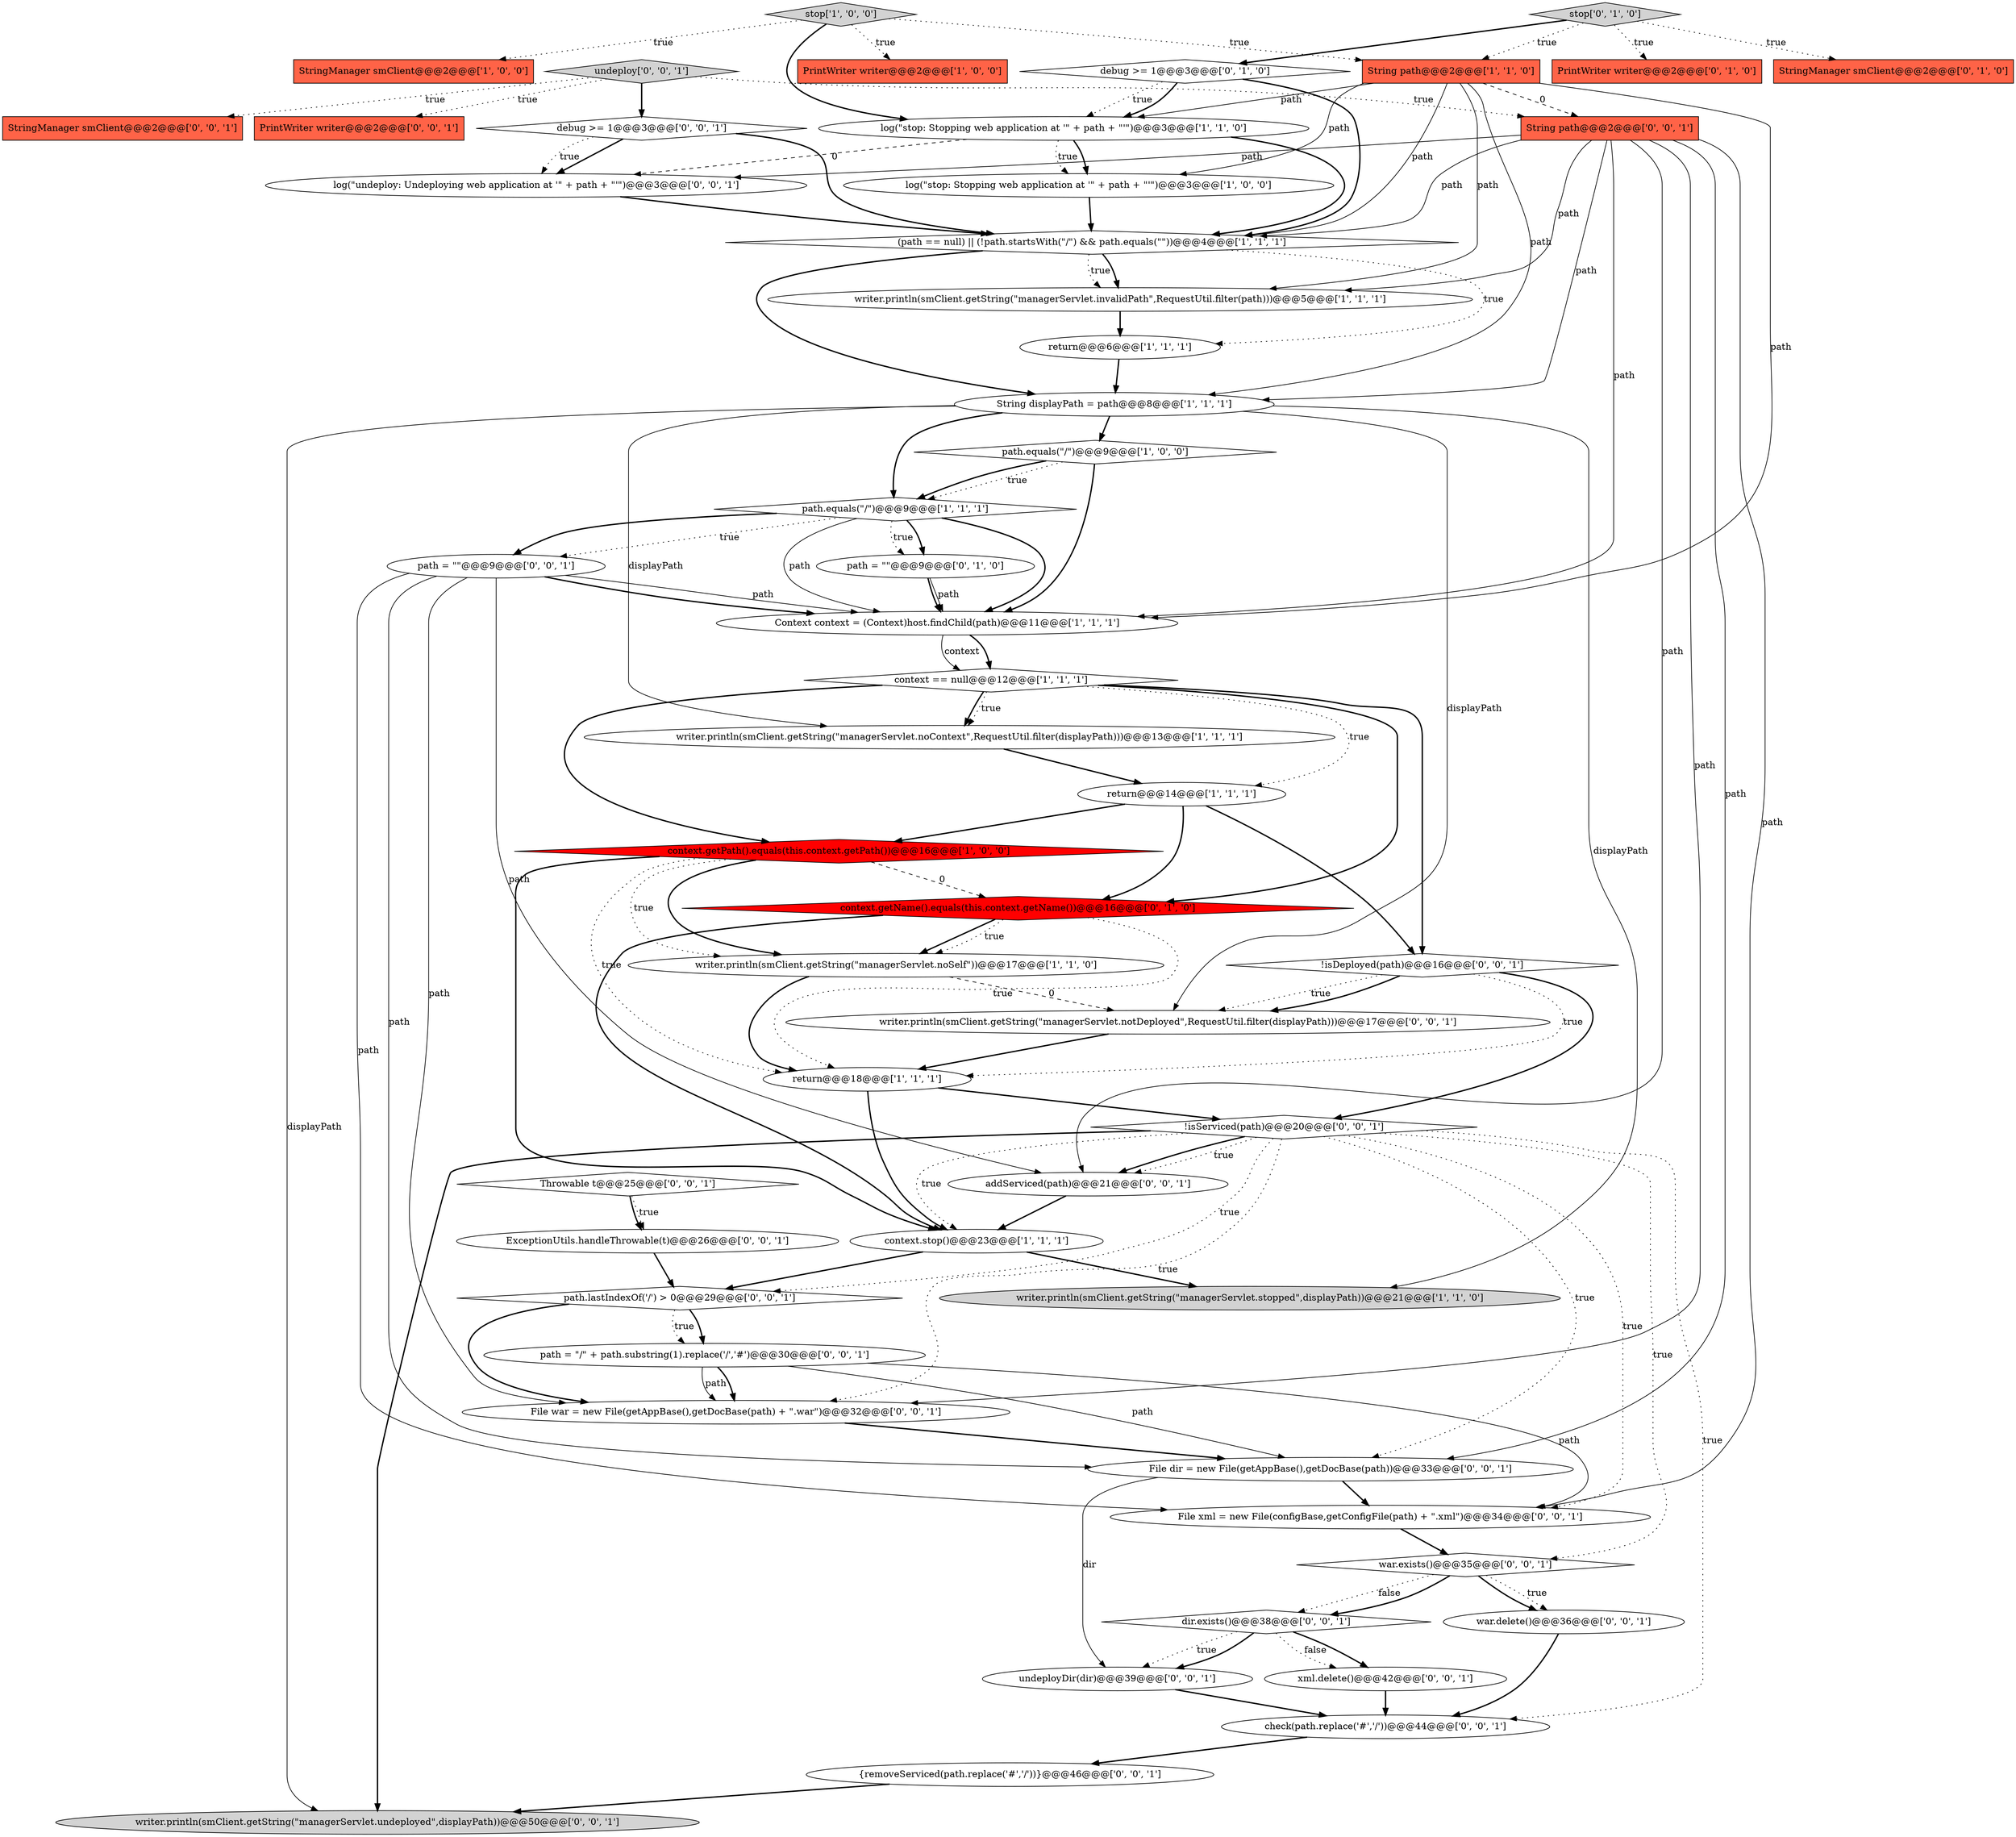 digraph {
35 [style = filled, label = "File dir = new File(getAppBase(),getDocBase(path))@@@33@@@['0', '0', '1']", fillcolor = white, shape = ellipse image = "AAA0AAABBB3BBB"];
19 [style = filled, label = "writer.println(smClient.getString(\"managerServlet.stopped\",displayPath))@@@21@@@['1', '1', '0']", fillcolor = lightgray, shape = ellipse image = "AAA0AAABBB1BBB"];
5 [style = filled, label = "path.equals(\"/\")@@@9@@@['1', '0', '0']", fillcolor = white, shape = diamond image = "AAA0AAABBB1BBB"];
28 [style = filled, label = "xml.delete()@@@42@@@['0', '0', '1']", fillcolor = white, shape = ellipse image = "AAA0AAABBB3BBB"];
36 [style = filled, label = "debug >= 1@@@3@@@['0', '0', '1']", fillcolor = white, shape = diamond image = "AAA0AAABBB3BBB"];
6 [style = filled, label = "String path@@@2@@@['1', '1', '0']", fillcolor = tomato, shape = box image = "AAA0AAABBB1BBB"];
22 [style = filled, label = "path = \"\"@@@9@@@['0', '1', '0']", fillcolor = white, shape = ellipse image = "AAA0AAABBB2BBB"];
43 [style = filled, label = "path.lastIndexOf('/') > 0@@@29@@@['0', '0', '1']", fillcolor = white, shape = diamond image = "AAA0AAABBB3BBB"];
14 [style = filled, label = "return@@@18@@@['1', '1', '1']", fillcolor = white, shape = ellipse image = "AAA0AAABBB1BBB"];
9 [style = filled, label = "stop['1', '0', '0']", fillcolor = lightgray, shape = diamond image = "AAA0AAABBB1BBB"];
2 [style = filled, label = "Context context = (Context)host.findChild(path)@@@11@@@['1', '1', '1']", fillcolor = white, shape = ellipse image = "AAA0AAABBB1BBB"];
20 [style = filled, label = "context.stop()@@@23@@@['1', '1', '1']", fillcolor = white, shape = ellipse image = "AAA0AAABBB1BBB"];
0 [style = filled, label = "PrintWriter writer@@@2@@@['1', '0', '0']", fillcolor = tomato, shape = box image = "AAA0AAABBB1BBB"];
33 [style = filled, label = "Throwable t@@@25@@@['0', '0', '1']", fillcolor = white, shape = diamond image = "AAA0AAABBB3BBB"];
12 [style = filled, label = "path.equals(\"/\")@@@9@@@['1', '1', '1']", fillcolor = white, shape = diamond image = "AAA0AAABBB1BBB"];
30 [style = filled, label = "!isServiced(path)@@@20@@@['0', '0', '1']", fillcolor = white, shape = diamond image = "AAA0AAABBB3BBB"];
48 [style = filled, label = "String path@@@2@@@['0', '0', '1']", fillcolor = tomato, shape = box image = "AAA0AAABBB3BBB"];
38 [style = filled, label = "dir.exists()@@@38@@@['0', '0', '1']", fillcolor = white, shape = diamond image = "AAA0AAABBB3BBB"];
27 [style = filled, label = "undeployDir(dir)@@@39@@@['0', '0', '1']", fillcolor = white, shape = ellipse image = "AAA0AAABBB3BBB"];
39 [style = filled, label = "File xml = new File(configBase,getConfigFile(path) + \".xml\")@@@34@@@['0', '0', '1']", fillcolor = white, shape = ellipse image = "AAA0AAABBB3BBB"];
32 [style = filled, label = "writer.println(smClient.getString(\"managerServlet.notDeployed\",RequestUtil.filter(displayPath)))@@@17@@@['0', '0', '1']", fillcolor = white, shape = ellipse image = "AAA0AAABBB3BBB"];
52 [style = filled, label = "!isDeployed(path)@@@16@@@['0', '0', '1']", fillcolor = white, shape = diamond image = "AAA0AAABBB3BBB"];
1 [style = filled, label = "(path == null) || (!path.startsWith(\"/\") && path.equals(\"\"))@@@4@@@['1', '1', '1']", fillcolor = white, shape = diamond image = "AAA0AAABBB1BBB"];
18 [style = filled, label = "context == null@@@12@@@['1', '1', '1']", fillcolor = white, shape = diamond image = "AAA0AAABBB1BBB"];
51 [style = filled, label = "writer.println(smClient.getString(\"managerServlet.undeployed\",displayPath))@@@50@@@['0', '0', '1']", fillcolor = lightgray, shape = ellipse image = "AAA0AAABBB3BBB"];
11 [style = filled, label = "String displayPath = path@@@8@@@['1', '1', '1']", fillcolor = white, shape = ellipse image = "AAA0AAABBB1BBB"];
21 [style = filled, label = "PrintWriter writer@@@2@@@['0', '1', '0']", fillcolor = tomato, shape = box image = "AAA0AAABBB2BBB"];
37 [style = filled, label = "File war = new File(getAppBase(),getDocBase(path) + \".war\")@@@32@@@['0', '0', '1']", fillcolor = white, shape = ellipse image = "AAA0AAABBB3BBB"];
46 [style = filled, label = "war.delete()@@@36@@@['0', '0', '1']", fillcolor = white, shape = ellipse image = "AAA0AAABBB3BBB"];
45 [style = filled, label = "path = \"\"@@@9@@@['0', '0', '1']", fillcolor = white, shape = ellipse image = "AAA0AAABBB3BBB"];
8 [style = filled, label = "writer.println(smClient.getString(\"managerServlet.invalidPath\",RequestUtil.filter(path)))@@@5@@@['1', '1', '1']", fillcolor = white, shape = ellipse image = "AAA0AAABBB1BBB"];
44 [style = filled, label = "ExceptionUtils.handleThrowable(t)@@@26@@@['0', '0', '1']", fillcolor = white, shape = ellipse image = "AAA0AAABBB3BBB"];
3 [style = filled, label = "writer.println(smClient.getString(\"managerServlet.noContext\",RequestUtil.filter(displayPath)))@@@13@@@['1', '1', '1']", fillcolor = white, shape = ellipse image = "AAA0AAABBB1BBB"];
29 [style = filled, label = "PrintWriter writer@@@2@@@['0', '0', '1']", fillcolor = tomato, shape = box image = "AAA0AAABBB3BBB"];
25 [style = filled, label = "context.getName().equals(this.context.getName())@@@16@@@['0', '1', '0']", fillcolor = red, shape = diamond image = "AAA1AAABBB2BBB"];
31 [style = filled, label = "StringManager smClient@@@2@@@['0', '0', '1']", fillcolor = tomato, shape = box image = "AAA0AAABBB3BBB"];
47 [style = filled, label = "undeploy['0', '0', '1']", fillcolor = lightgray, shape = diamond image = "AAA0AAABBB3BBB"];
41 [style = filled, label = "check(path.replace('#','/'))@@@44@@@['0', '0', '1']", fillcolor = white, shape = ellipse image = "AAA0AAABBB3BBB"];
23 [style = filled, label = "StringManager smClient@@@2@@@['0', '1', '0']", fillcolor = tomato, shape = box image = "AAA0AAABBB2BBB"];
24 [style = filled, label = "debug >= 1@@@3@@@['0', '1', '0']", fillcolor = white, shape = diamond image = "AAA0AAABBB2BBB"];
13 [style = filled, label = "context.getPath().equals(this.context.getPath())@@@16@@@['1', '0', '0']", fillcolor = red, shape = diamond image = "AAA1AAABBB1BBB"];
10 [style = filled, label = "writer.println(smClient.getString(\"managerServlet.noSelf\"))@@@17@@@['1', '1', '0']", fillcolor = white, shape = ellipse image = "AAA0AAABBB1BBB"];
26 [style = filled, label = "stop['0', '1', '0']", fillcolor = lightgray, shape = diamond image = "AAA0AAABBB2BBB"];
17 [style = filled, label = "log(\"stop: Stopping web application at '\" + path + \"'\")@@@3@@@['1', '1', '0']", fillcolor = white, shape = ellipse image = "AAA0AAABBB1BBB"];
50 [style = filled, label = "path = \"/\" + path.substring(1).replace('/','#')@@@30@@@['0', '0', '1']", fillcolor = white, shape = ellipse image = "AAA0AAABBB3BBB"];
34 [style = filled, label = "{removeServiced(path.replace('#','/'))}@@@46@@@['0', '0', '1']", fillcolor = white, shape = ellipse image = "AAA0AAABBB3BBB"];
16 [style = filled, label = "return@@@14@@@['1', '1', '1']", fillcolor = white, shape = ellipse image = "AAA0AAABBB1BBB"];
40 [style = filled, label = "addServiced(path)@@@21@@@['0', '0', '1']", fillcolor = white, shape = ellipse image = "AAA0AAABBB3BBB"];
15 [style = filled, label = "return@@@6@@@['1', '1', '1']", fillcolor = white, shape = ellipse image = "AAA0AAABBB1BBB"];
4 [style = filled, label = "StringManager smClient@@@2@@@['1', '0', '0']", fillcolor = tomato, shape = box image = "AAA0AAABBB1BBB"];
49 [style = filled, label = "log(\"undeploy: Undeploying web application at '\" + path + \"'\")@@@3@@@['0', '0', '1']", fillcolor = white, shape = ellipse image = "AAA0AAABBB3BBB"];
42 [style = filled, label = "war.exists()@@@35@@@['0', '0', '1']", fillcolor = white, shape = diamond image = "AAA0AAABBB3BBB"];
7 [style = filled, label = "log(\"stop: Stopping web application at '\" + path + \"'\")@@@3@@@['1', '0', '0']", fillcolor = white, shape = ellipse image = "AAA0AAABBB1BBB"];
6->8 [style = solid, label="path"];
18->3 [style = bold, label=""];
12->45 [style = bold, label=""];
16->52 [style = bold, label=""];
38->28 [style = dotted, label="false"];
24->17 [style = dotted, label="true"];
50->39 [style = solid, label="path"];
48->40 [style = solid, label="path"];
50->37 [style = solid, label="path"];
5->12 [style = dotted, label="true"];
3->16 [style = bold, label=""];
40->20 [style = bold, label=""];
13->10 [style = dotted, label="true"];
13->25 [style = dashed, label="0"];
6->17 [style = solid, label="path"];
12->2 [style = bold, label=""];
48->49 [style = solid, label="path"];
15->11 [style = bold, label=""];
10->32 [style = dashed, label="0"];
18->3 [style = dotted, label="true"];
24->17 [style = bold, label=""];
20->43 [style = bold, label=""];
30->40 [style = bold, label=""];
25->10 [style = bold, label=""];
30->43 [style = dotted, label="true"];
30->39 [style = dotted, label="true"];
33->44 [style = bold, label=""];
12->22 [style = bold, label=""];
45->39 [style = solid, label="path"];
14->20 [style = bold, label=""];
30->41 [style = dotted, label="true"];
42->38 [style = dotted, label="false"];
7->1 [style = bold, label=""];
14->30 [style = bold, label=""];
42->46 [style = bold, label=""];
48->11 [style = solid, label="path"];
18->16 [style = dotted, label="true"];
10->14 [style = bold, label=""];
38->28 [style = bold, label=""];
12->2 [style = solid, label="path"];
50->37 [style = bold, label=""];
33->44 [style = dotted, label="true"];
11->51 [style = solid, label="displayPath"];
52->32 [style = dotted, label="true"];
2->18 [style = bold, label=""];
9->17 [style = bold, label=""];
26->23 [style = dotted, label="true"];
11->12 [style = bold, label=""];
26->24 [style = bold, label=""];
46->41 [style = bold, label=""];
1->11 [style = bold, label=""];
48->39 [style = solid, label="path"];
12->22 [style = dotted, label="true"];
22->2 [style = solid, label="path"];
49->1 [style = bold, label=""];
36->49 [style = bold, label=""];
1->15 [style = dotted, label="true"];
1->8 [style = dotted, label="true"];
18->25 [style = bold, label=""];
9->4 [style = dotted, label="true"];
45->2 [style = solid, label="path"];
26->6 [style = dotted, label="true"];
25->10 [style = dotted, label="true"];
20->19 [style = bold, label=""];
35->27 [style = solid, label="dir"];
39->42 [style = bold, label=""];
47->36 [style = bold, label=""];
42->38 [style = bold, label=""];
13->10 [style = bold, label=""];
16->13 [style = bold, label=""];
9->0 [style = dotted, label="true"];
30->42 [style = dotted, label="true"];
52->14 [style = dotted, label="true"];
47->48 [style = dotted, label="true"];
1->8 [style = bold, label=""];
17->1 [style = bold, label=""];
8->15 [style = bold, label=""];
22->2 [style = bold, label=""];
38->27 [style = dotted, label="true"];
48->1 [style = solid, label="path"];
35->39 [style = bold, label=""];
6->48 [style = dashed, label="0"];
11->19 [style = solid, label="displayPath"];
38->27 [style = bold, label=""];
32->14 [style = bold, label=""];
2->18 [style = solid, label="context"];
45->2 [style = bold, label=""];
28->41 [style = bold, label=""];
36->49 [style = dotted, label="true"];
6->11 [style = solid, label="path"];
34->51 [style = bold, label=""];
48->35 [style = solid, label="path"];
11->5 [style = bold, label=""];
25->20 [style = bold, label=""];
30->20 [style = dotted, label="true"];
47->29 [style = dotted, label="true"];
11->32 [style = solid, label="displayPath"];
30->37 [style = dotted, label="true"];
6->2 [style = solid, label="path"];
6->7 [style = solid, label="path"];
24->1 [style = bold, label=""];
37->35 [style = bold, label=""];
13->14 [style = dotted, label="true"];
18->52 [style = bold, label=""];
41->34 [style = bold, label=""];
6->1 [style = solid, label="path"];
43->50 [style = bold, label=""];
43->50 [style = dotted, label="true"];
45->40 [style = solid, label="path"];
45->37 [style = solid, label="path"];
16->25 [style = bold, label=""];
25->14 [style = dotted, label="true"];
43->37 [style = bold, label=""];
11->3 [style = solid, label="displayPath"];
47->31 [style = dotted, label="true"];
17->49 [style = dashed, label="0"];
9->6 [style = dotted, label="true"];
30->40 [style = dotted, label="true"];
36->1 [style = bold, label=""];
44->43 [style = bold, label=""];
48->8 [style = solid, label="path"];
17->7 [style = bold, label=""];
30->51 [style = bold, label=""];
45->35 [style = solid, label="path"];
5->2 [style = bold, label=""];
12->45 [style = dotted, label="true"];
5->12 [style = bold, label=""];
52->32 [style = bold, label=""];
30->35 [style = dotted, label="true"];
26->21 [style = dotted, label="true"];
27->41 [style = bold, label=""];
18->13 [style = bold, label=""];
17->7 [style = dotted, label="true"];
50->35 [style = solid, label="path"];
48->37 [style = solid, label="path"];
48->2 [style = solid, label="path"];
42->46 [style = dotted, label="true"];
52->30 [style = bold, label=""];
13->20 [style = bold, label=""];
}

